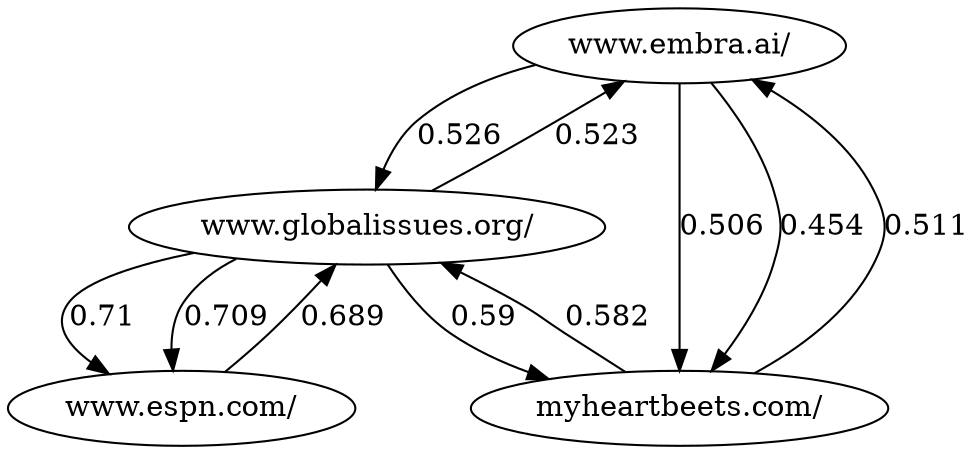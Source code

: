 // Asymmetry in Similirity Scores
digraph {
	"www.embra.ai/"
	"www.globalissues.org/"
	"www.embra.ai/" -> "www.globalissues.org/" [label=0.526]
	"www.embra.ai/"
	"myheartbeets.com/"
	"www.embra.ai/" -> "myheartbeets.com/" [label=0.506]
	"www.embra.ai/"
	"myheartbeets.com/"
	"www.embra.ai/" -> "myheartbeets.com/" [label=0.454]
	"www.globalissues.org/"
	"www.embra.ai/"
	"www.globalissues.org/" -> "www.embra.ai/" [label=0.523]
	"www.globalissues.org/"
	"myheartbeets.com/"
	"www.globalissues.org/" -> "myheartbeets.com/" [label=0.59]
	"www.globalissues.org/"
	"www.espn.com/"
	"www.globalissues.org/" -> "www.espn.com/" [label=0.71]
	"www.globalissues.org/"
	"www.espn.com/"
	"www.globalissues.org/" -> "www.espn.com/" [label=0.709]
	"myheartbeets.com/"
	"www.embra.ai/"
	"myheartbeets.com/" -> "www.embra.ai/" [label=0.511]
	"myheartbeets.com/"
	"www.globalissues.org/"
	"myheartbeets.com/" -> "www.globalissues.org/" [label=0.582]
	"www.espn.com/"
	"www.globalissues.org/"
	"www.espn.com/" -> "www.globalissues.org/" [label=0.689]
}
